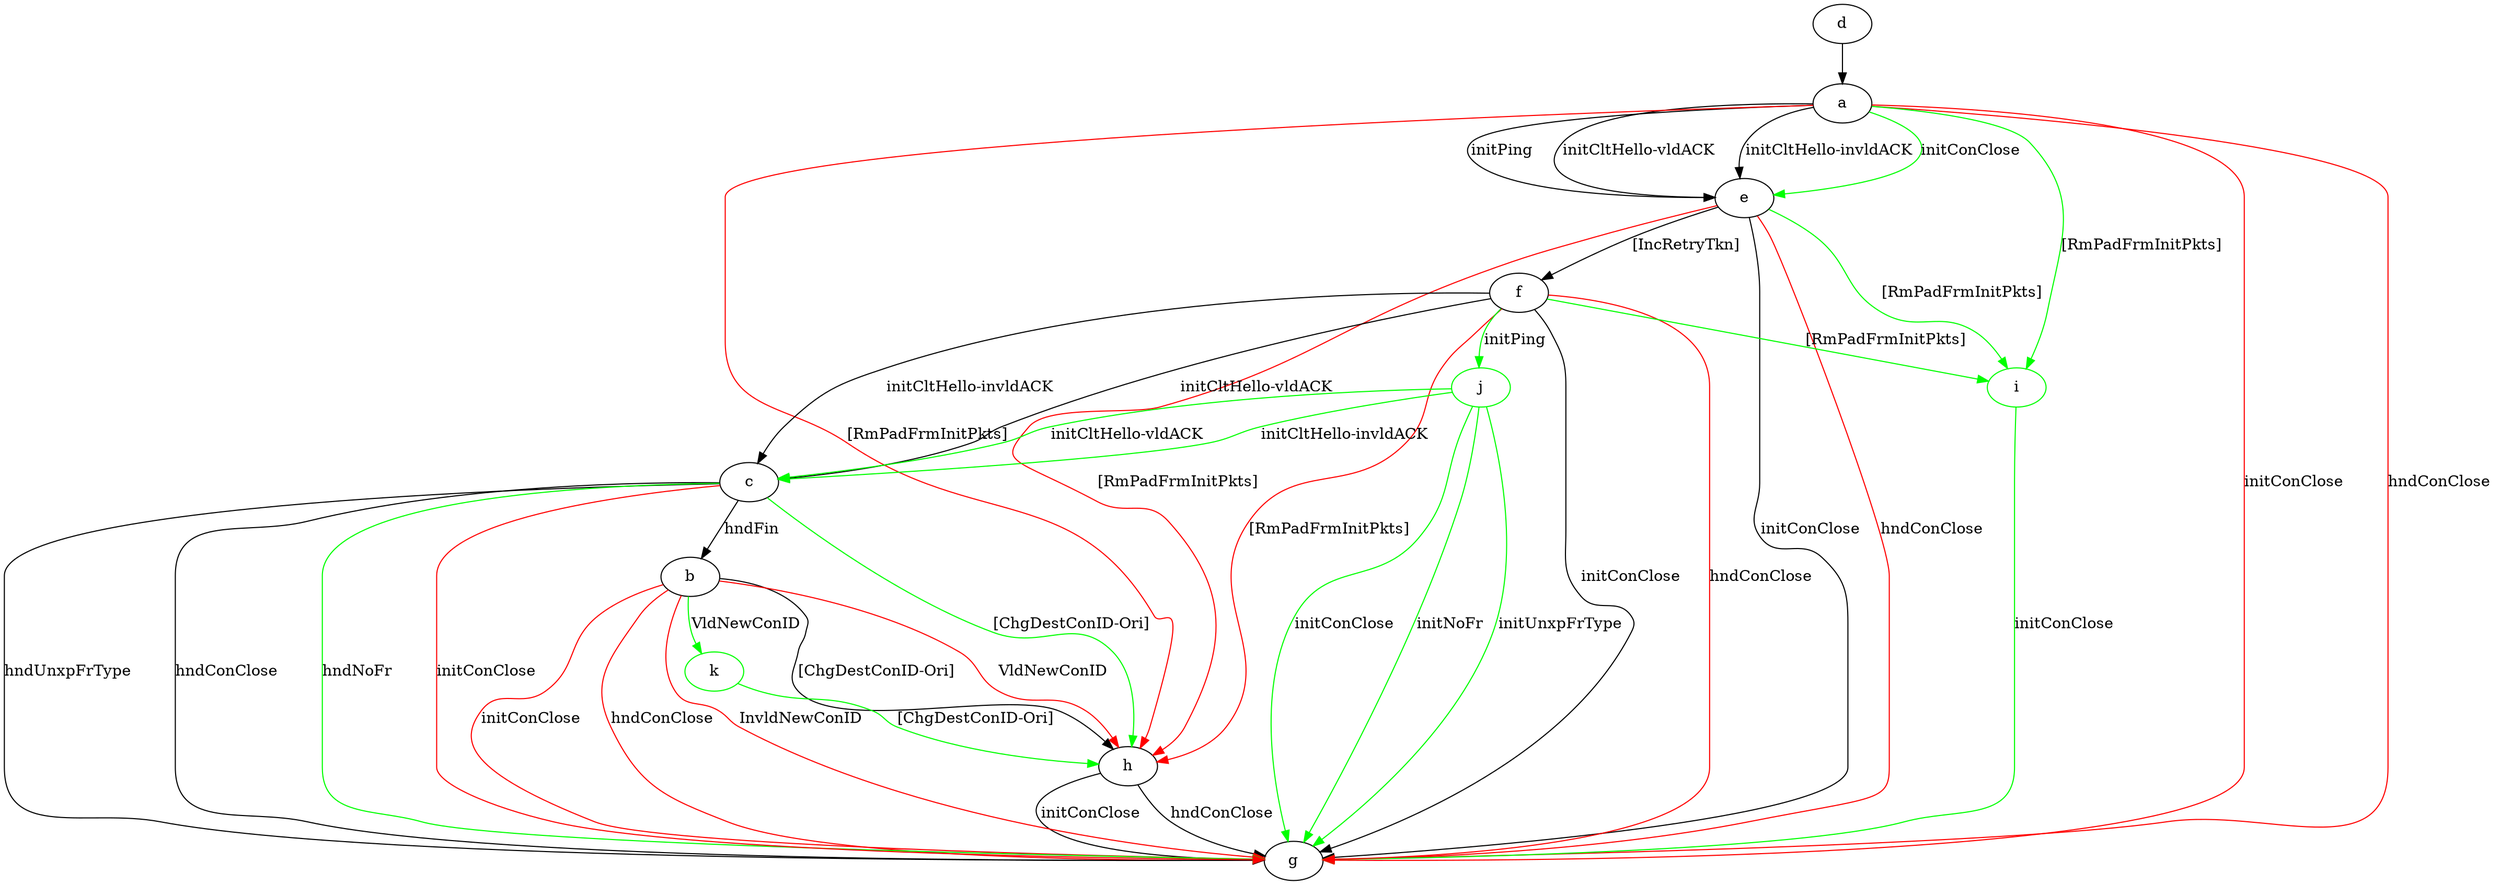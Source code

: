 digraph "" {
	a -> e	[key=0,
		label="initPing "];
	a -> e	[key=1,
		label="initCltHello-vldACK "];
	a -> e	[key=2,
		label="initCltHello-invldACK "];
	a -> e	[key=3,
		color=green,
		label="initConClose "];
	a -> g	[key=0,
		color=red,
		label="initConClose "];
	a -> g	[key=1,
		color=red,
		label="hndConClose "];
	a -> h	[key=0,
		color=red,
		label="[RmPadFrmInitPkts] "];
	i	[color=green];
	a -> i	[key=0,
		color=green,
		label="[RmPadFrmInitPkts] "];
	b -> g	[key=0,
		color=red,
		label="initConClose "];
	b -> g	[key=1,
		color=red,
		label="hndConClose "];
	b -> g	[key=2,
		color=red,
		label="InvldNewConID "];
	b -> h	[key=0,
		label="[ChgDestConID-Ori] "];
	b -> h	[key=1,
		color=red,
		label="VldNewConID "];
	k	[color=green];
	b -> k	[key=0,
		color=green,
		label="VldNewConID "];
	c -> b	[key=0,
		label="hndFin "];
	c -> g	[key=0,
		label="hndUnxpFrType "];
	c -> g	[key=1,
		label="hndConClose "];
	c -> g	[key=2,
		color=green,
		label="hndNoFr "];
	c -> g	[key=3,
		color=red,
		label="initConClose "];
	c -> h	[key=0,
		color=green,
		label="[ChgDestConID-Ori] "];
	d -> a	[key=0];
	e -> f	[key=0,
		label="[IncRetryTkn] "];
	e -> g	[key=0,
		label="initConClose "];
	e -> g	[key=1,
		color=red,
		label="hndConClose "];
	e -> h	[key=0,
		color=red,
		label="[RmPadFrmInitPkts] "];
	e -> i	[key=0,
		color=green,
		label="[RmPadFrmInitPkts] "];
	f -> c	[key=0,
		label="initCltHello-vldACK "];
	f -> c	[key=1,
		label="initCltHello-invldACK "];
	f -> g	[key=0,
		label="initConClose "];
	f -> g	[key=1,
		color=red,
		label="hndConClose "];
	f -> h	[key=0,
		color=red,
		label="[RmPadFrmInitPkts] "];
	f -> i	[key=0,
		color=green,
		label="[RmPadFrmInitPkts] "];
	j	[color=green];
	f -> j	[key=0,
		color=green,
		label="initPing "];
	h -> g	[key=0,
		label="initConClose "];
	h -> g	[key=1,
		label="hndConClose "];
	i -> g	[key=0,
		color=green,
		label="initConClose "];
	j -> c	[key=0,
		color=green,
		label="initCltHello-vldACK "];
	j -> c	[key=1,
		color=green,
		label="initCltHello-invldACK "];
	j -> g	[key=0,
		color=green,
		label="initConClose "];
	j -> g	[key=1,
		color=green,
		label="initNoFr "];
	j -> g	[key=2,
		color=green,
		label="initUnxpFrType "];
	k -> h	[key=0,
		color=green,
		label="[ChgDestConID-Ori] "];
}
